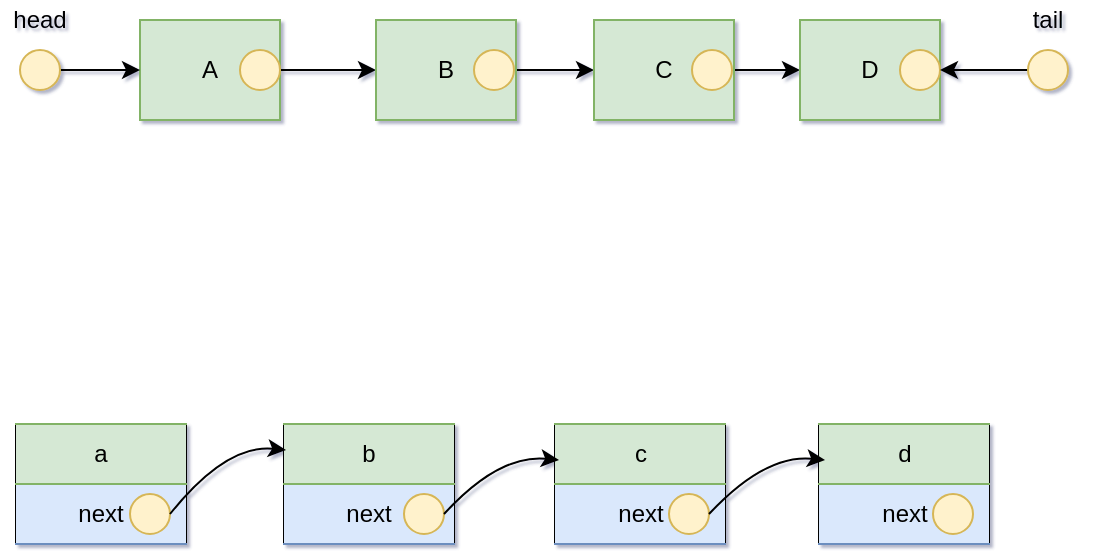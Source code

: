 <mxfile version="10.6.7" type="device"><diagram id="Ay0yiY2EJeGArqVI-0hJ" name="第 1 页"><mxGraphModel dx="793" dy="653" grid="0" gridSize="10" guides="1" tooltips="1" connect="1" arrows="1" fold="1" page="1" pageScale="1" pageWidth="827" pageHeight="1169" background="#ffffff" math="0" shadow="1"><root><mxCell id="0"/><mxCell id="1" parent="0"/><mxCell id="jeJPNvnZs7v3N7RDG--Y-58" value="" style="edgeStyle=orthogonalEdgeStyle;rounded=0;orthogonalLoop=1;jettySize=auto;html=1;" parent="1" source="jeJPNvnZs7v3N7RDG--Y-1" target="jeJPNvnZs7v3N7RDG--Y-57" edge="1"><mxGeometry relative="1" as="geometry"/></mxCell><mxCell id="jeJPNvnZs7v3N7RDG--Y-1" value="A" style="rounded=0;whiteSpace=wrap;html=1;fillColor=#d5e8d4;strokeColor=#82b366;" parent="1" vertex="1"><mxGeometry x="100" y="170" width="70" height="50" as="geometry"/></mxCell><mxCell id="jeJPNvnZs7v3N7RDG--Y-66" value="" style="edgeStyle=orthogonalEdgeStyle;rounded=0;orthogonalLoop=1;jettySize=auto;html=1;" parent="1" source="jeJPNvnZs7v3N7RDG--Y-57" target="jeJPNvnZs7v3N7RDG--Y-65" edge="1"><mxGeometry relative="1" as="geometry"/></mxCell><mxCell id="jeJPNvnZs7v3N7RDG--Y-57" value="B" style="rounded=0;whiteSpace=wrap;html=1;fillColor=#d5e8d4;strokeColor=#82b366;" parent="1" vertex="1"><mxGeometry x="218" y="170" width="70" height="50" as="geometry"/></mxCell><mxCell id="jeJPNvnZs7v3N7RDG--Y-69" value="" style="edgeStyle=orthogonalEdgeStyle;rounded=0;orthogonalLoop=1;jettySize=auto;html=1;" parent="1" source="jeJPNvnZs7v3N7RDG--Y-65" target="jeJPNvnZs7v3N7RDG--Y-68" edge="1"><mxGeometry relative="1" as="geometry"/></mxCell><mxCell id="jeJPNvnZs7v3N7RDG--Y-65" value="C" style="rounded=0;whiteSpace=wrap;html=1;fillColor=#d5e8d4;strokeColor=#82b366;" parent="1" vertex="1"><mxGeometry x="327" y="170" width="70" height="50" as="geometry"/></mxCell><mxCell id="jeJPNvnZs7v3N7RDG--Y-68" value="D" style="rounded=0;whiteSpace=wrap;html=1;fillColor=#d5e8d4;strokeColor=#82b366;" parent="1" vertex="1"><mxGeometry x="430" y="170" width="70" height="50" as="geometry"/></mxCell><mxCell id="jeJPNvnZs7v3N7RDG--Y-2" value="" style="ellipse;whiteSpace=wrap;html=1;aspect=fixed;fillColor=#fff2cc;strokeColor=#d6b656;" parent="1" vertex="1"><mxGeometry x="150" y="185" width="20" height="20" as="geometry"/></mxCell><mxCell id="jeJPNvnZs7v3N7RDG--Y-60" value="" style="ellipse;whiteSpace=wrap;html=1;aspect=fixed;fillColor=#fff2cc;strokeColor=#d6b656;" parent="1" vertex="1"><mxGeometry x="267" y="185" width="20" height="20" as="geometry"/></mxCell><mxCell id="jeJPNvnZs7v3N7RDG--Y-67" value="" style="ellipse;whiteSpace=wrap;html=1;aspect=fixed;fillColor=#fff2cc;strokeColor=#d6b656;" parent="1" vertex="1"><mxGeometry x="376" y="185" width="20" height="20" as="geometry"/></mxCell><mxCell id="jeJPNvnZs7v3N7RDG--Y-70" value="" style="ellipse;whiteSpace=wrap;html=1;aspect=fixed;fillColor=#fff2cc;strokeColor=#d6b656;" parent="1" vertex="1"><mxGeometry x="480" y="185" width="20" height="20" as="geometry"/></mxCell><mxCell id="jeJPNvnZs7v3N7RDG--Y-72" value="" style="edgeStyle=orthogonalEdgeStyle;rounded=0;orthogonalLoop=1;jettySize=auto;html=1;" parent="1" source="jeJPNvnZs7v3N7RDG--Y-71" target="jeJPNvnZs7v3N7RDG--Y-68" edge="1"><mxGeometry relative="1" as="geometry"/></mxCell><mxCell id="jeJPNvnZs7v3N7RDG--Y-71" value="" style="ellipse;whiteSpace=wrap;html=1;aspect=fixed;fillColor=#fff2cc;strokeColor=#d6b656;" parent="1" vertex="1"><mxGeometry x="544" y="185" width="20" height="20" as="geometry"/></mxCell><mxCell id="jeJPNvnZs7v3N7RDG--Y-10" value="" style="rounded=0;whiteSpace=wrap;html=1;" parent="1" vertex="1"><mxGeometry x="38" y="372" width="85" height="60" as="geometry"/></mxCell><mxCell id="jeJPNvnZs7v3N7RDG--Y-36" value="" style="rounded=0;whiteSpace=wrap;html=1;" parent="1" vertex="1"><mxGeometry x="172" y="372" width="85" height="60" as="geometry"/></mxCell><mxCell id="jeJPNvnZs7v3N7RDG--Y-15" value="next" style="shape=partialRectangle;whiteSpace=wrap;html=1;left=0;right=0;fillColor=#dae8fc;strokeColor=#6c8ebf;" parent="1" vertex="1"><mxGeometry x="38" y="402" width="85" height="30" as="geometry"/></mxCell><mxCell id="jeJPNvnZs7v3N7RDG--Y-52" value="next" style="shape=partialRectangle;whiteSpace=wrap;html=1;left=0;right=0;fillColor=#dae8fc;strokeColor=#6c8ebf;" parent="1" vertex="1"><mxGeometry x="172" y="402" width="85" height="30" as="geometry"/></mxCell><mxCell id="jeJPNvnZs7v3N7RDG--Y-16" value="a" style="shape=partialRectangle;whiteSpace=wrap;html=1;left=0;right=0;fillColor=#d5e8d4;strokeColor=#82b366;" parent="1" vertex="1"><mxGeometry x="38" y="372" width="85" height="30" as="geometry"/></mxCell><mxCell id="jeJPNvnZs7v3N7RDG--Y-53" value="b" style="shape=partialRectangle;whiteSpace=wrap;html=1;left=0;right=0;fillColor=#d5e8d4;strokeColor=#82b366;" parent="1" vertex="1"><mxGeometry x="172" y="372" width="85" height="30" as="geometry"/></mxCell><mxCell id="jeJPNvnZs7v3N7RDG--Y-17" value="" style="ellipse;whiteSpace=wrap;html=1;aspect=fixed;fillColor=#fff2cc;strokeColor=#d6b656;" parent="1" vertex="1"><mxGeometry x="95" y="407" width="20" height="20" as="geometry"/></mxCell><mxCell id="jeJPNvnZs7v3N7RDG--Y-38" value="" style="ellipse;whiteSpace=wrap;html=1;aspect=fixed;fillColor=#fff2cc;strokeColor=#d6b656;" parent="1" vertex="1"><mxGeometry x="232" y="407" width="20" height="20" as="geometry"/></mxCell><mxCell id="jeJPNvnZs7v3N7RDG--Y-45" value="" style="curved=1;endArrow=classic;html=1;exitX=1;exitY=0.5;exitDx=0;exitDy=0;" parent="1" source="jeJPNvnZs7v3N7RDG--Y-17" edge="1"><mxGeometry width="50" height="50" relative="1" as="geometry"><mxPoint x="143" y="432" as="sourcePoint"/><mxPoint x="173" y="385" as="targetPoint"/><Array as="points"><mxPoint x="143" y="382"/></Array></mxGeometry></mxCell><mxCell id="jeJPNvnZs7v3N7RDG--Y-62" value="" style="edgeStyle=orthogonalEdgeStyle;rounded=0;orthogonalLoop=1;jettySize=auto;html=1;" parent="1" source="jeJPNvnZs7v3N7RDG--Y-56" target="jeJPNvnZs7v3N7RDG--Y-1" edge="1"><mxGeometry relative="1" as="geometry"/></mxCell><mxCell id="jeJPNvnZs7v3N7RDG--Y-56" value="" style="ellipse;whiteSpace=wrap;html=1;aspect=fixed;fillColor=#fff2cc;strokeColor=#d6b656;" parent="1" vertex="1"><mxGeometry x="40" y="185" width="20" height="20" as="geometry"/></mxCell><mxCell id="jeJPNvnZs7v3N7RDG--Y-73" value="head" style="text;html=1;strokeColor=none;fillColor=none;align=center;verticalAlign=middle;whiteSpace=wrap;rounded=0;" parent="1" vertex="1"><mxGeometry x="30" y="160" width="40" height="20" as="geometry"/></mxCell><mxCell id="jeJPNvnZs7v3N7RDG--Y-74" value="tail&lt;br&gt;" style="text;html=1;strokeColor=none;fillColor=none;align=center;verticalAlign=middle;whiteSpace=wrap;rounded=0;" parent="1" vertex="1"><mxGeometry x="534" y="160" width="40" height="20" as="geometry"/></mxCell><mxCell id="jeJPNvnZs7v3N7RDG--Y-75" value="" style="rounded=0;whiteSpace=wrap;html=1;" parent="1" vertex="1"><mxGeometry x="307.5" y="372" width="85" height="60" as="geometry"/></mxCell><mxCell id="jeJPNvnZs7v3N7RDG--Y-76" value="next" style="shape=partialRectangle;whiteSpace=wrap;html=1;left=0;right=0;fillColor=#dae8fc;strokeColor=#6c8ebf;" parent="1" vertex="1"><mxGeometry x="307.5" y="402" width="85" height="30" as="geometry"/></mxCell><mxCell id="jeJPNvnZs7v3N7RDG--Y-77" value="c" style="shape=partialRectangle;whiteSpace=wrap;html=1;left=0;right=0;fillColor=#d5e8d4;strokeColor=#82b366;" parent="1" vertex="1"><mxGeometry x="307.5" y="372" width="85" height="30" as="geometry"/></mxCell><mxCell id="jeJPNvnZs7v3N7RDG--Y-78" value="" style="ellipse;whiteSpace=wrap;html=1;aspect=fixed;fillColor=#fff2cc;strokeColor=#d6b656;" parent="1" vertex="1"><mxGeometry x="364.5" y="407" width="20" height="20" as="geometry"/></mxCell><mxCell id="jeJPNvnZs7v3N7RDG--Y-79" value="" style="rounded=0;whiteSpace=wrap;html=1;" parent="1" vertex="1"><mxGeometry x="439.5" y="372" width="85" height="60" as="geometry"/></mxCell><mxCell id="jeJPNvnZs7v3N7RDG--Y-80" value="next" style="shape=partialRectangle;whiteSpace=wrap;html=1;left=0;right=0;fillColor=#dae8fc;strokeColor=#6c8ebf;" parent="1" vertex="1"><mxGeometry x="439.5" y="402" width="85" height="30" as="geometry"/></mxCell><mxCell id="jeJPNvnZs7v3N7RDG--Y-85" style="edgeStyle=orthogonalEdgeStyle;rounded=0;orthogonalLoop=1;jettySize=auto;html=1;exitX=0;exitY=0.5;exitDx=0;exitDy=0;" parent="1" source="jeJPNvnZs7v3N7RDG--Y-81" edge="1"><mxGeometry relative="1" as="geometry"><mxPoint x="440" y="387" as="targetPoint"/></mxGeometry></mxCell><mxCell id="jeJPNvnZs7v3N7RDG--Y-81" value="d" style="shape=partialRectangle;whiteSpace=wrap;html=1;left=0;right=0;fillColor=#d5e8d4;strokeColor=#82b366;" parent="1" vertex="1"><mxGeometry x="439.5" y="372" width="85" height="30" as="geometry"/></mxCell><mxCell id="jeJPNvnZs7v3N7RDG--Y-82" value="" style="ellipse;whiteSpace=wrap;html=1;aspect=fixed;fillColor=#fff2cc;strokeColor=#d6b656;" parent="1" vertex="1"><mxGeometry x="496.5" y="407" width="20" height="20" as="geometry"/></mxCell><mxCell id="jeJPNvnZs7v3N7RDG--Y-84" value="" style="curved=1;endArrow=classic;html=1;exitX=1;exitY=0.5;exitDx=0;exitDy=0;" parent="1" edge="1" source="jeJPNvnZs7v3N7RDG--Y-78"><mxGeometry width="50" height="50" relative="1" as="geometry"><mxPoint x="382" y="417" as="sourcePoint"/><mxPoint x="442.5" y="390" as="targetPoint"/><Array as="points"><mxPoint x="412.5" y="387"/></Array></mxGeometry></mxCell><mxCell id="ZPt0lRjg43s7V9JNBkIP-1" value="" style="curved=1;endArrow=classic;html=1;exitX=1;exitY=0.5;exitDx=0;exitDy=0;" edge="1" parent="1"><mxGeometry width="50" height="50" relative="1" as="geometry"><mxPoint x="252" y="417" as="sourcePoint"/><mxPoint x="309.5" y="390" as="targetPoint"/><Array as="points"><mxPoint x="279.5" y="387"/></Array></mxGeometry></mxCell></root></mxGraphModel></diagram></mxfile>